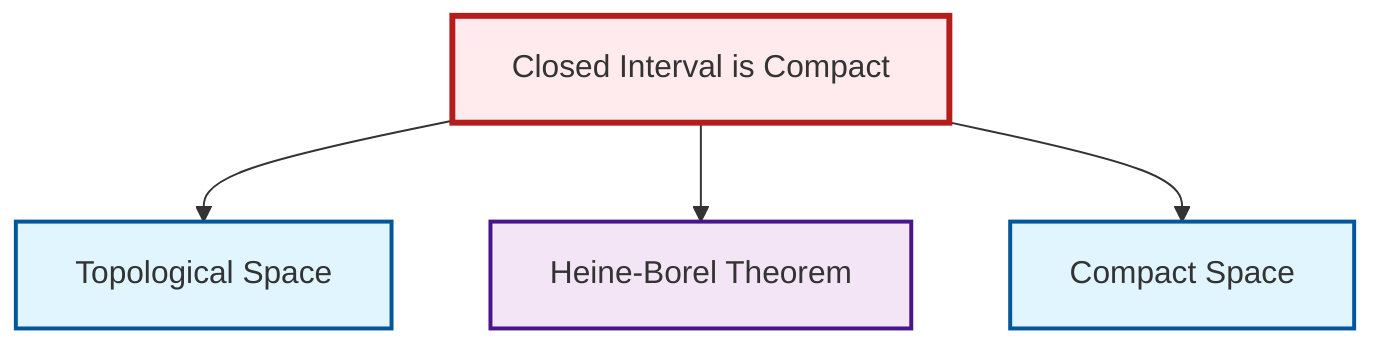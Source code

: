 graph TD
    classDef definition fill:#e1f5fe,stroke:#01579b,stroke-width:2px
    classDef theorem fill:#f3e5f5,stroke:#4a148c,stroke-width:2px
    classDef axiom fill:#fff3e0,stroke:#e65100,stroke-width:2px
    classDef example fill:#e8f5e9,stroke:#1b5e20,stroke-width:2px
    classDef current fill:#ffebee,stroke:#b71c1c,stroke-width:3px
    thm-heine-borel["Heine-Borel Theorem"]:::theorem
    def-compact["Compact Space"]:::definition
    ex-closed-interval-compact["Closed Interval is Compact"]:::example
    def-topological-space["Topological Space"]:::definition
    ex-closed-interval-compact --> def-topological-space
    ex-closed-interval-compact --> thm-heine-borel
    ex-closed-interval-compact --> def-compact
    class ex-closed-interval-compact current